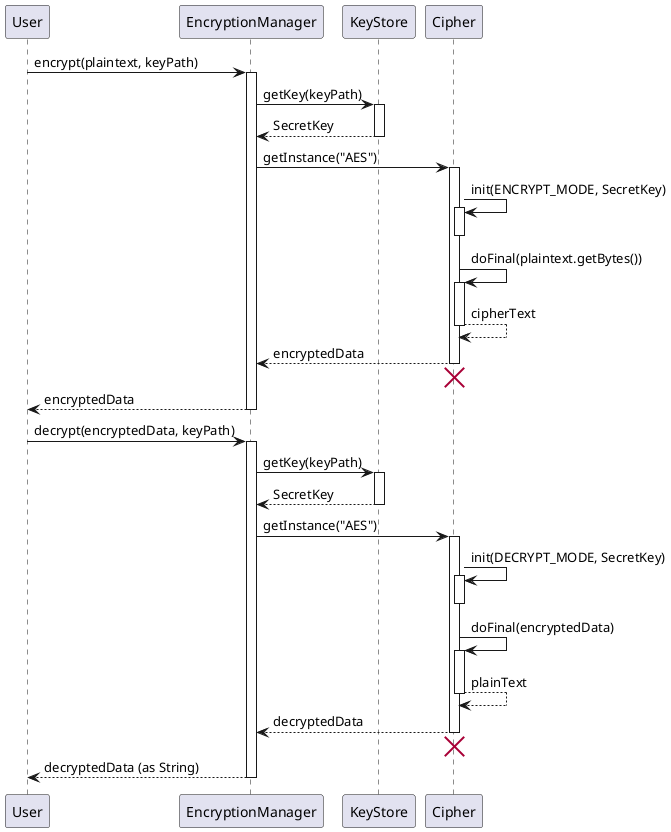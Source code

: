 @startuml
participant User
participant EncryptionManager
participant KeyStore
participant Cipher

User -> EncryptionManager: encrypt(plaintext, keyPath)
activate EncryptionManager

EncryptionManager -> KeyStore: getKey(keyPath)
activate KeyStore

KeyStore --> EncryptionManager: SecretKey
deactivate KeyStore

EncryptionManager -> Cipher: getInstance("AES")
activate Cipher

Cipher -> Cipher: init(ENCRYPT_MODE, SecretKey)
activate Cipher
deactivate Cipher

Cipher -> Cipher: doFinal(plaintext.getBytes())
activate Cipher
Cipher --> Cipher : cipherText
deactivate
Cipher --> EncryptionManager: encryptedData

deactivate
Cipher --[hidden]->EncryptionManager
destroy Cipher


EncryptionManager --> User: encryptedData
deactivate EncryptionManager

User -> EncryptionManager: decrypt(encryptedData, keyPath)
activate EncryptionManager

EncryptionManager -> KeyStore: getKey(keyPath)
activate KeyStore

KeyStore --> EncryptionManager: SecretKey
deactivate KeyStore

EncryptionManager -> Cipher: getInstance("AES")
activate Cipher

Cipher -> Cipher: init(DECRYPT_MODE, SecretKey)
activate Cipher
deactivate Cipher

Cipher -> Cipher: doFinal(encryptedData)
activate Cipher
Cipher --> Cipher : plainText
deactivate

Cipher --> EncryptionManager: decryptedData
deactivate
Cipher --[hidden]->EncryptionManager
destroy Cipher

EncryptionManager --> User: decryptedData (as String)
deactivate EncryptionManager

@enduml
